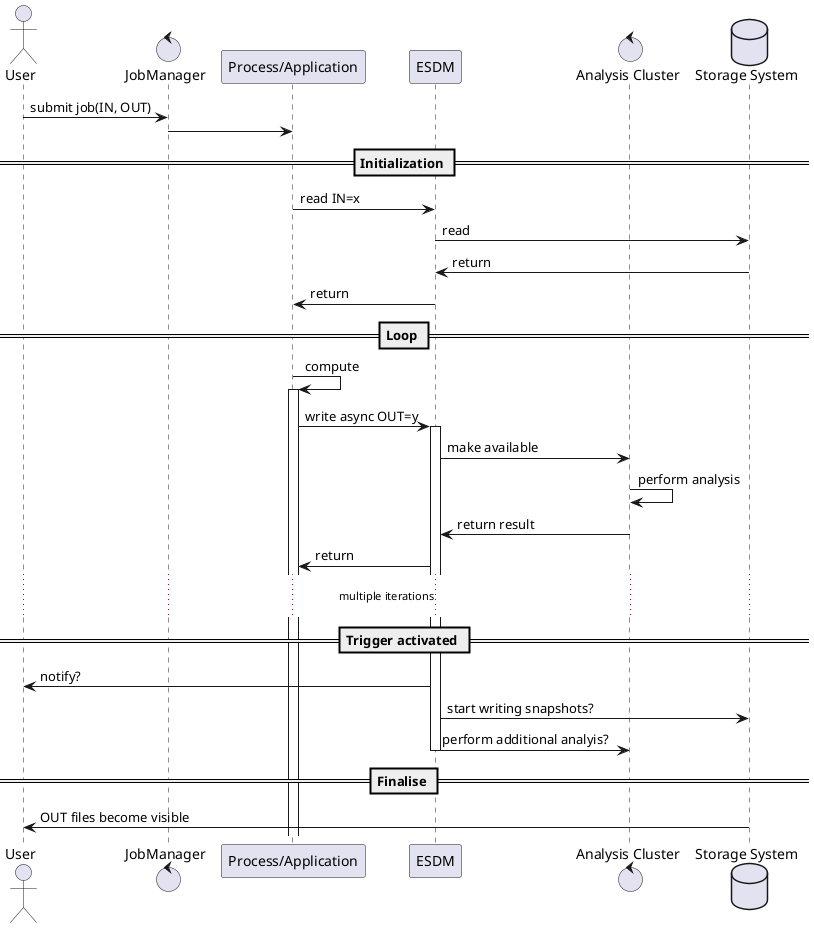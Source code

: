 @startuml
actor User
control JobManager
participant "Process/Application" as Nodes
participant ESDM
control "Analysis Cluster" as bigdata
database "Storage System" as storage

User -> JobManager: submit job(IN, OUT)
JobManager -> Nodes

== Initialization ==

Nodes -> ESDM: read IN=x
ESDM -> storage: read 
ESDM <- storage: return 
Nodes <- ESDM: return

== Loop ==

Nodes -> Nodes: compute
activate Nodes

Nodes -> ESDM: write async OUT=y
activate ESDM
ESDM -> bigdata: make available
bigdata -> bigdata: perform analysis
bigdata -> ESDM: return result
ESDM -> Nodes: return

...multiple iterations...

== Trigger activated ==

ESDM -> User: notify?
ESDM -> storage: start writing snapshots?
ESDM -> bigdata: perform additional analyis?

== Finalise == 

deactivate ESDM


storage -> User: OUT files become visible

@enduml
